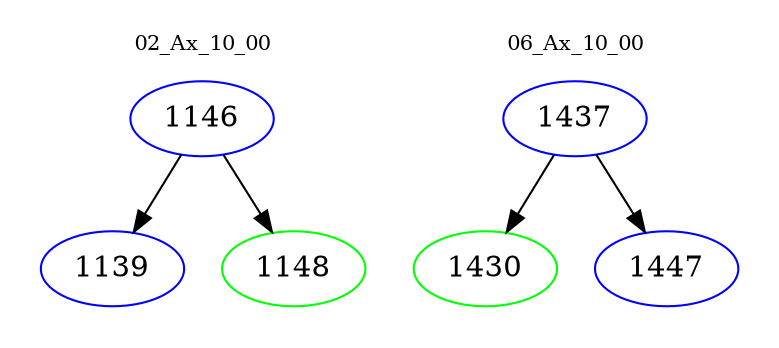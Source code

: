digraph{
subgraph cluster_0 {
color = white
label = "02_Ax_10_00";
fontsize=10;
T0_1146 [label="1146", color="blue"]
T0_1146 -> T0_1139 [color="black"]
T0_1139 [label="1139", color="blue"]
T0_1146 -> T0_1148 [color="black"]
T0_1148 [label="1148", color="green"]
}
subgraph cluster_1 {
color = white
label = "06_Ax_10_00";
fontsize=10;
T1_1437 [label="1437", color="blue"]
T1_1437 -> T1_1430 [color="black"]
T1_1430 [label="1430", color="green"]
T1_1437 -> T1_1447 [color="black"]
T1_1447 [label="1447", color="blue"]
}
}
